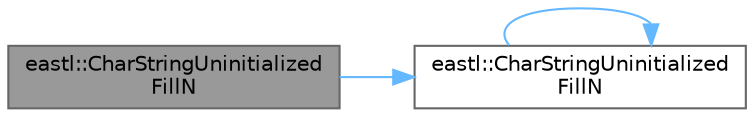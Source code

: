 digraph "eastl::CharStringUninitializedFillN"
{
 // LATEX_PDF_SIZE
  bgcolor="transparent";
  edge [fontname=Helvetica,fontsize=10,labelfontname=Helvetica,labelfontsize=10];
  node [fontname=Helvetica,fontsize=10,shape=box,height=0.2,width=0.4];
  rankdir="LR";
  Node1 [id="Node000001",label="eastl::CharStringUninitialized\lFillN",height=0.2,width=0.4,color="gray40", fillcolor="grey60", style="filled", fontcolor="black",tooltip=" "];
  Node1 -> Node2 [id="edge1_Node000001_Node000002",color="steelblue1",style="solid",tooltip=" "];
  Node2 [id="Node000002",label="eastl::CharStringUninitialized\lFillN",height=0.2,width=0.4,color="grey40", fillcolor="white", style="filled",URL="$namespaceeastl.html#a19ecbc13dd7b0ff85e622cfc31ef3edd",tooltip=" "];
  Node2 -> Node2 [id="edge2_Node000002_Node000002",color="steelblue1",style="solid",tooltip=" "];
}
